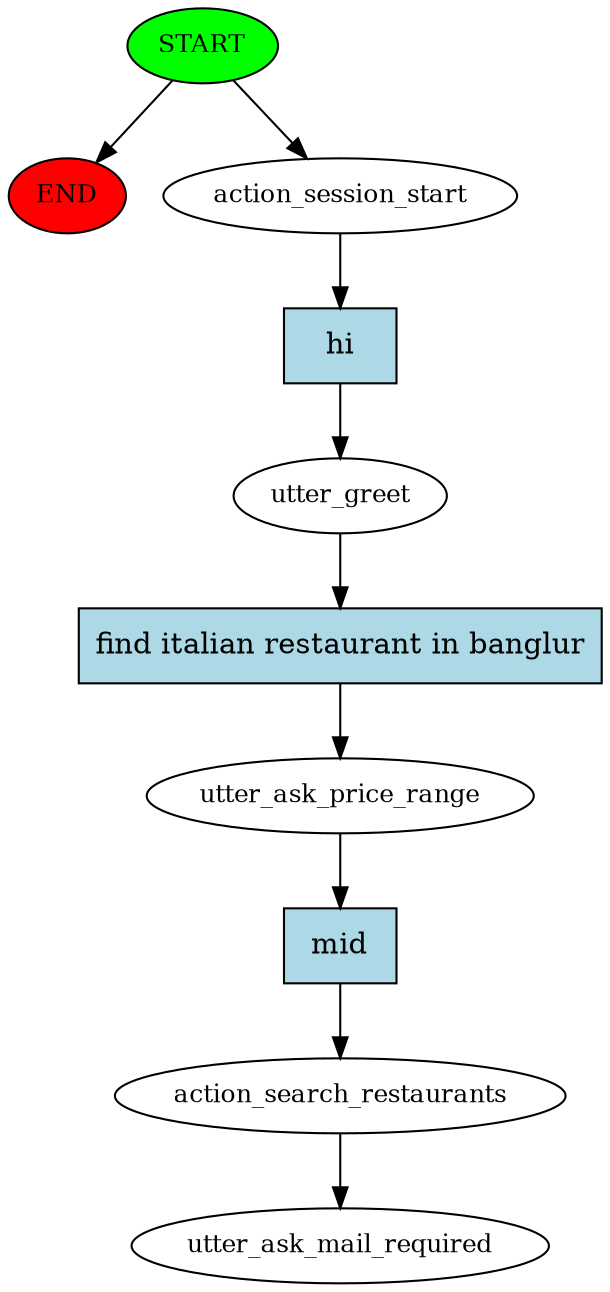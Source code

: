 digraph  {
0 [class="start active", fillcolor=green, fontsize=12, label=START, style=filled];
"-1" [class=end, fillcolor=red, fontsize=12, label=END, style=filled];
1 [class=active, fontsize=12, label=action_session_start];
2 [class=active, fontsize=12, label=utter_greet];
3 [class=active, fontsize=12, label=utter_ask_price_range];
4 [class=active, fontsize=12, label=action_search_restaurants];
5 [class="dashed active", fontsize=12, label=utter_ask_mail_required];
6 [class="intent active", fillcolor=lightblue, label=hi, shape=rect, style=filled];
7 [class="intent active", fillcolor=lightblue, label="find italian restaurant in banglur", shape=rect, style=filled];
8 [class="intent active", fillcolor=lightblue, label=mid, shape=rect, style=filled];
0 -> "-1"  [class="", key=NONE, label=""];
0 -> 1  [class=active, key=NONE, label=""];
1 -> 6  [class=active, key=0];
2 -> 7  [class=active, key=0];
3 -> 8  [class=active, key=0];
4 -> 5  [class=active, key=NONE, label=""];
6 -> 2  [class=active, key=0];
7 -> 3  [class=active, key=0];
8 -> 4  [class=active, key=0];
}
